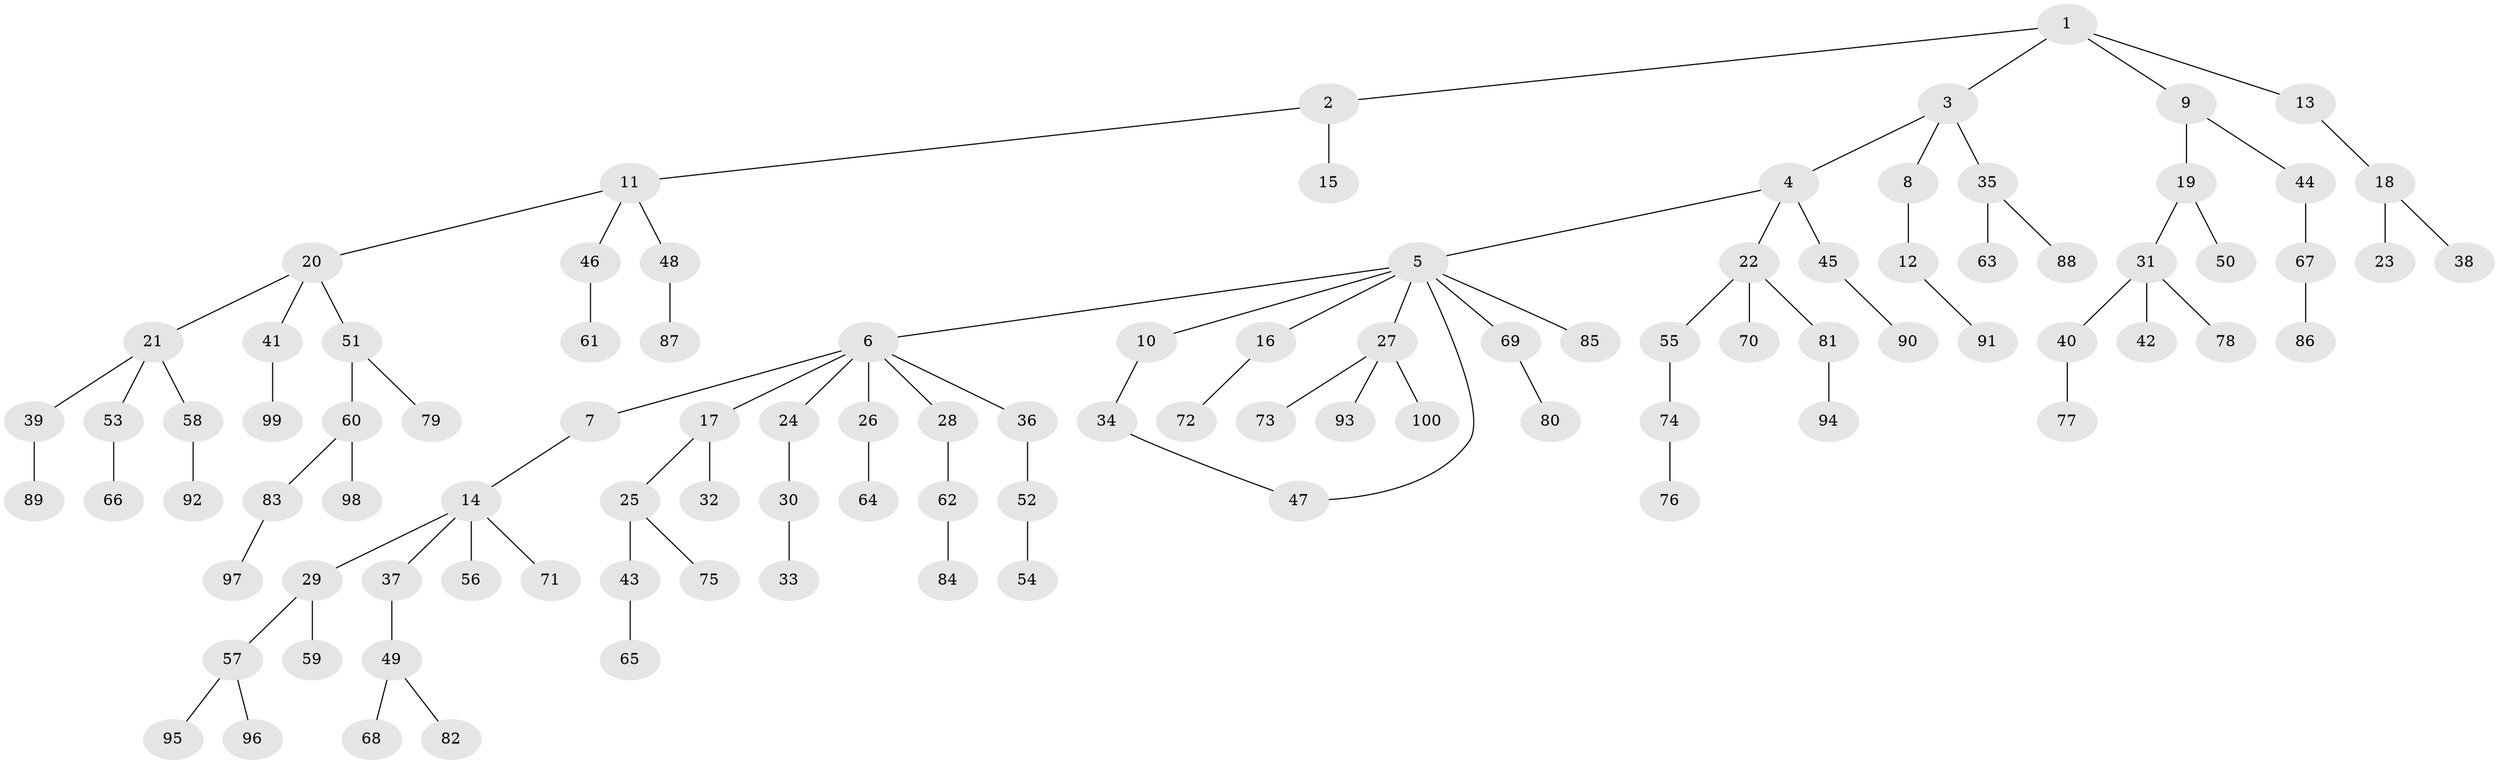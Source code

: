 // Generated by graph-tools (version 1.1) at 2025/10/02/27/25 16:10:55]
// undirected, 100 vertices, 100 edges
graph export_dot {
graph [start="1"]
  node [color=gray90,style=filled];
  1;
  2;
  3;
  4;
  5;
  6;
  7;
  8;
  9;
  10;
  11;
  12;
  13;
  14;
  15;
  16;
  17;
  18;
  19;
  20;
  21;
  22;
  23;
  24;
  25;
  26;
  27;
  28;
  29;
  30;
  31;
  32;
  33;
  34;
  35;
  36;
  37;
  38;
  39;
  40;
  41;
  42;
  43;
  44;
  45;
  46;
  47;
  48;
  49;
  50;
  51;
  52;
  53;
  54;
  55;
  56;
  57;
  58;
  59;
  60;
  61;
  62;
  63;
  64;
  65;
  66;
  67;
  68;
  69;
  70;
  71;
  72;
  73;
  74;
  75;
  76;
  77;
  78;
  79;
  80;
  81;
  82;
  83;
  84;
  85;
  86;
  87;
  88;
  89;
  90;
  91;
  92;
  93;
  94;
  95;
  96;
  97;
  98;
  99;
  100;
  1 -- 2;
  1 -- 3;
  1 -- 9;
  1 -- 13;
  2 -- 11;
  2 -- 15;
  3 -- 4;
  3 -- 8;
  3 -- 35;
  4 -- 5;
  4 -- 22;
  4 -- 45;
  5 -- 6;
  5 -- 10;
  5 -- 16;
  5 -- 27;
  5 -- 69;
  5 -- 85;
  5 -- 47;
  6 -- 7;
  6 -- 17;
  6 -- 24;
  6 -- 26;
  6 -- 28;
  6 -- 36;
  7 -- 14;
  8 -- 12;
  9 -- 19;
  9 -- 44;
  10 -- 34;
  11 -- 20;
  11 -- 46;
  11 -- 48;
  12 -- 91;
  13 -- 18;
  14 -- 29;
  14 -- 37;
  14 -- 56;
  14 -- 71;
  16 -- 72;
  17 -- 25;
  17 -- 32;
  18 -- 23;
  18 -- 38;
  19 -- 31;
  19 -- 50;
  20 -- 21;
  20 -- 41;
  20 -- 51;
  21 -- 39;
  21 -- 53;
  21 -- 58;
  22 -- 55;
  22 -- 70;
  22 -- 81;
  24 -- 30;
  25 -- 43;
  25 -- 75;
  26 -- 64;
  27 -- 73;
  27 -- 93;
  27 -- 100;
  28 -- 62;
  29 -- 57;
  29 -- 59;
  30 -- 33;
  31 -- 40;
  31 -- 42;
  31 -- 78;
  34 -- 47;
  35 -- 63;
  35 -- 88;
  36 -- 52;
  37 -- 49;
  39 -- 89;
  40 -- 77;
  41 -- 99;
  43 -- 65;
  44 -- 67;
  45 -- 90;
  46 -- 61;
  48 -- 87;
  49 -- 68;
  49 -- 82;
  51 -- 60;
  51 -- 79;
  52 -- 54;
  53 -- 66;
  55 -- 74;
  57 -- 95;
  57 -- 96;
  58 -- 92;
  60 -- 83;
  60 -- 98;
  62 -- 84;
  67 -- 86;
  69 -- 80;
  74 -- 76;
  81 -- 94;
  83 -- 97;
}
